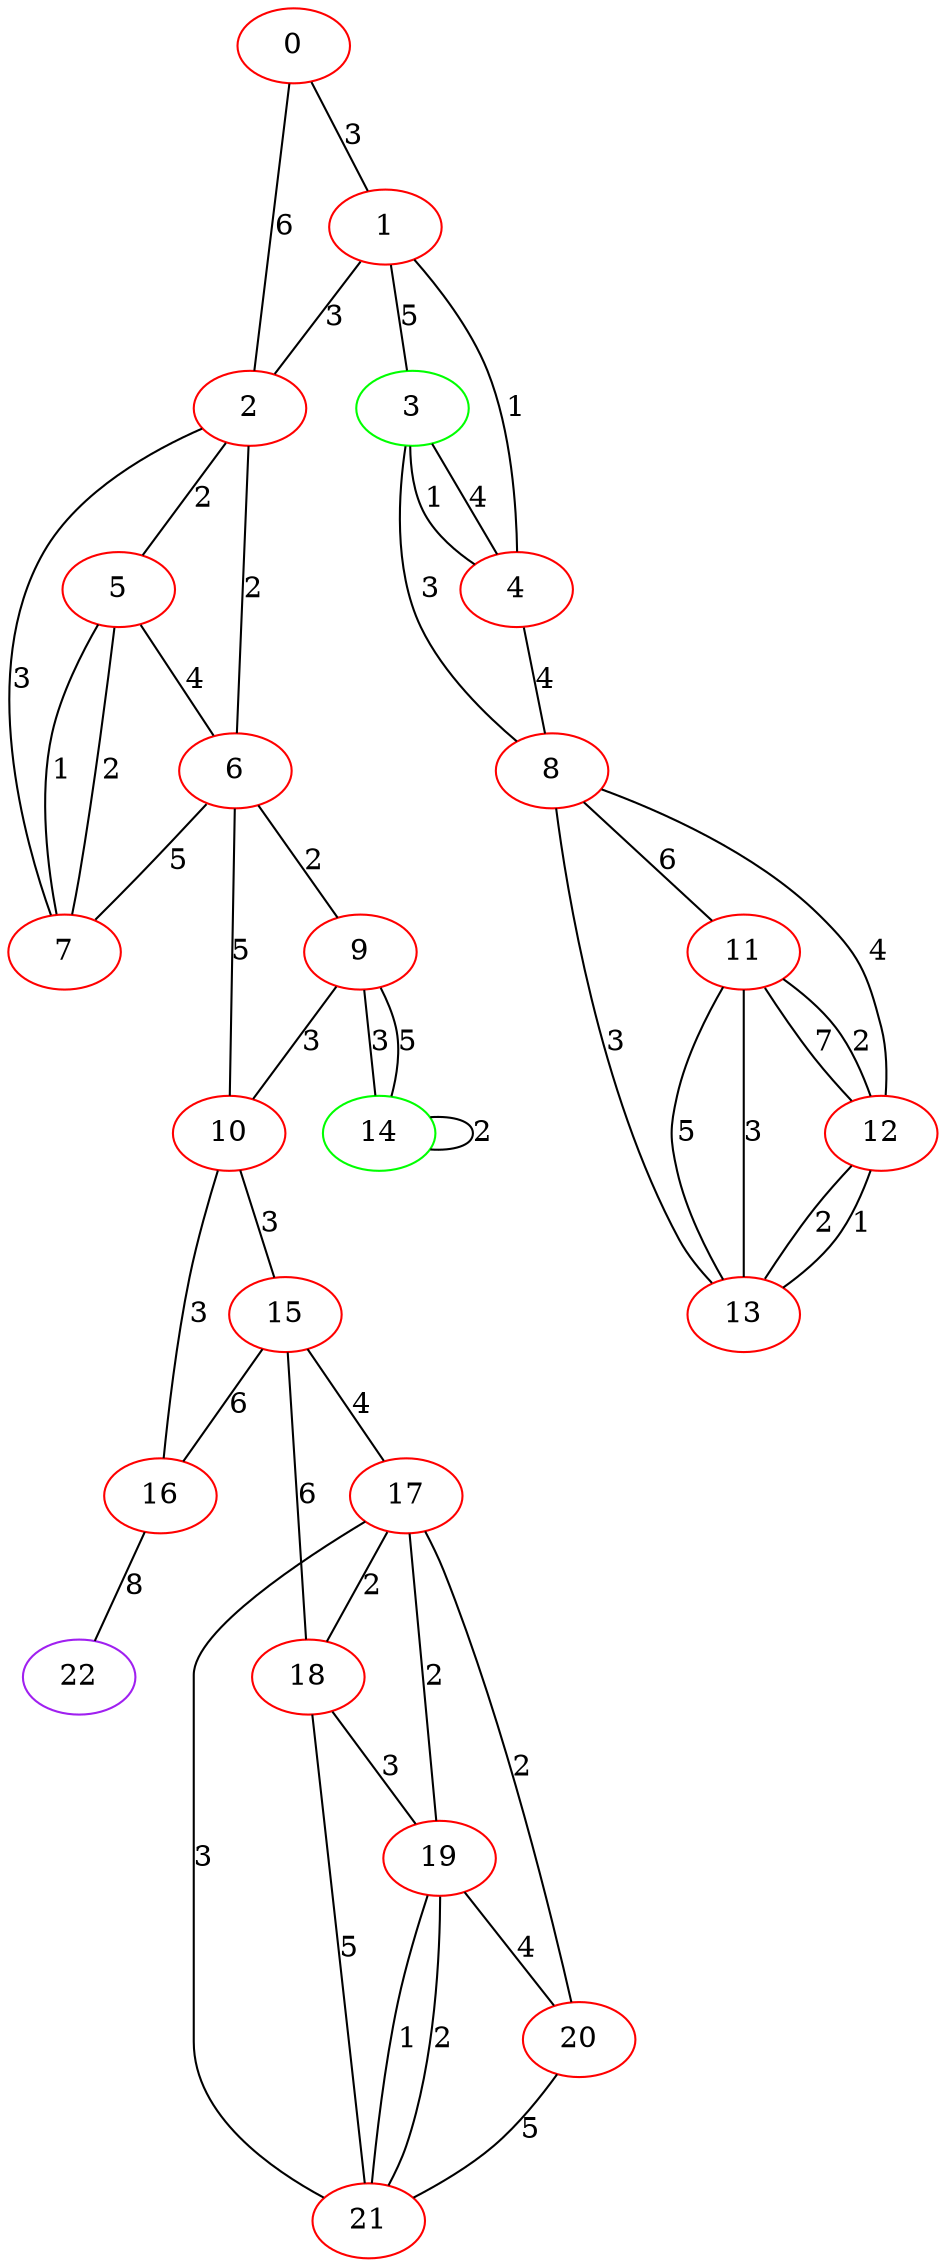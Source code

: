 graph "" {
0 [color=red, weight=1];
1 [color=red, weight=1];
2 [color=red, weight=1];
3 [color=green, weight=2];
4 [color=red, weight=1];
5 [color=red, weight=1];
6 [color=red, weight=1];
7 [color=red, weight=1];
8 [color=red, weight=1];
9 [color=red, weight=1];
10 [color=red, weight=1];
11 [color=red, weight=1];
12 [color=red, weight=1];
13 [color=red, weight=1];
14 [color=green, weight=2];
15 [color=red, weight=1];
16 [color=red, weight=1];
17 [color=red, weight=1];
18 [color=red, weight=1];
19 [color=red, weight=1];
20 [color=red, weight=1];
21 [color=red, weight=1];
22 [color=purple, weight=4];
0 -- 1  [key=0, label=3];
0 -- 2  [key=0, label=6];
1 -- 2  [key=0, label=3];
1 -- 3  [key=0, label=5];
1 -- 4  [key=0, label=1];
2 -- 5  [key=0, label=2];
2 -- 6  [key=0, label=2];
2 -- 7  [key=0, label=3];
3 -- 8  [key=0, label=3];
3 -- 4  [key=0, label=1];
3 -- 4  [key=1, label=4];
4 -- 8  [key=0, label=4];
5 -- 6  [key=0, label=4];
5 -- 7  [key=0, label=1];
5 -- 7  [key=1, label=2];
6 -- 9  [key=0, label=2];
6 -- 10  [key=0, label=5];
6 -- 7  [key=0, label=5];
8 -- 11  [key=0, label=6];
8 -- 12  [key=0, label=4];
8 -- 13  [key=0, label=3];
9 -- 10  [key=0, label=3];
9 -- 14  [key=0, label=3];
9 -- 14  [key=1, label=5];
10 -- 16  [key=0, label=3];
10 -- 15  [key=0, label=3];
11 -- 12  [key=0, label=7];
11 -- 12  [key=1, label=2];
11 -- 13  [key=0, label=5];
11 -- 13  [key=1, label=3];
12 -- 13  [key=0, label=2];
12 -- 13  [key=1, label=1];
14 -- 14  [key=0, label=2];
15 -- 16  [key=0, label=6];
15 -- 17  [key=0, label=4];
15 -- 18  [key=0, label=6];
16 -- 22  [key=0, label=8];
17 -- 18  [key=0, label=2];
17 -- 19  [key=0, label=2];
17 -- 20  [key=0, label=2];
17 -- 21  [key=0, label=3];
18 -- 19  [key=0, label=3];
18 -- 21  [key=0, label=5];
19 -- 20  [key=0, label=4];
19 -- 21  [key=0, label=1];
19 -- 21  [key=1, label=2];
20 -- 21  [key=0, label=5];
}
